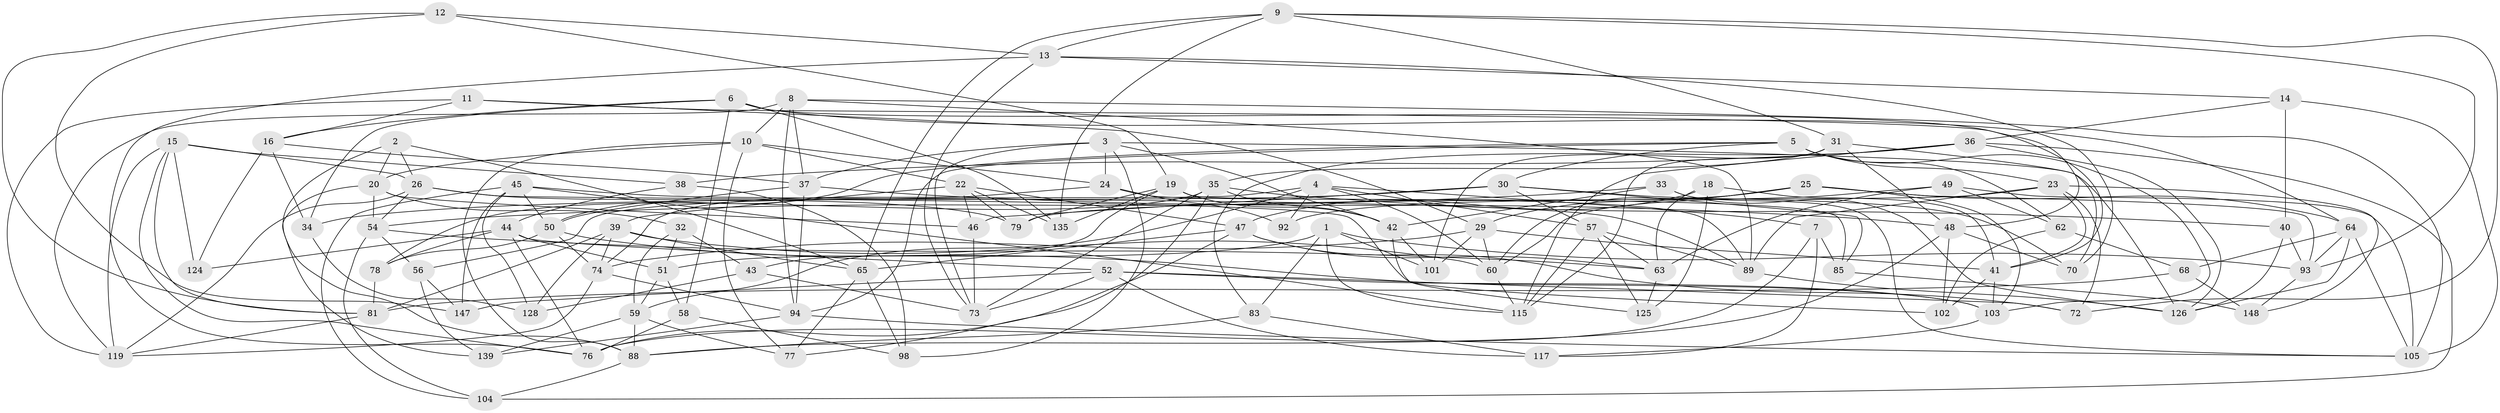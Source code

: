 // Generated by graph-tools (version 1.1) at 2025/52/02/27/25 19:52:28]
// undirected, 92 vertices, 235 edges
graph export_dot {
graph [start="1"]
  node [color=gray90,style=filled];
  1 [super="+107"];
  2;
  3 [super="+138"];
  4 [super="+71"];
  5 [super="+110"];
  6 [super="+21"];
  7;
  8 [super="+91"];
  9 [super="+82"];
  10 [super="+123"];
  11;
  12;
  13 [super="+134"];
  14 [super="+142"];
  15 [super="+17"];
  16 [super="+27"];
  18;
  19 [super="+66"];
  20 [super="+28"];
  22 [super="+146"];
  23 [super="+113"];
  24 [super="+108"];
  25 [super="+96"];
  26 [super="+118"];
  29 [super="+90"];
  30 [super="+80"];
  31 [super="+140"];
  32;
  33;
  34;
  35 [super="+97"];
  36 [super="+69"];
  37 [super="+114"];
  38;
  39 [super="+116"];
  40 [super="+53"];
  41 [super="+111"];
  42 [super="+75"];
  43;
  44 [super="+67"];
  45 [super="+99"];
  46;
  47 [super="+55"];
  48 [super="+87"];
  49;
  50 [super="+127"];
  51 [super="+109"];
  52 [super="+136"];
  54 [super="+61"];
  56;
  57 [super="+84"];
  58;
  59 [super="+121"];
  60 [super="+86"];
  62;
  63 [super="+144"];
  64 [super="+100"];
  65 [super="+137"];
  68;
  70;
  72;
  73 [super="+122"];
  74 [super="+95"];
  76 [super="+130"];
  77;
  78;
  79;
  81 [super="+129"];
  83;
  85;
  88 [super="+141"];
  89 [super="+145"];
  92;
  93 [super="+112"];
  94 [super="+133"];
  98;
  101;
  102;
  103 [super="+131"];
  104;
  105 [super="+106"];
  115 [super="+120"];
  117;
  119 [super="+143"];
  124;
  125;
  126 [super="+132"];
  128;
  135;
  139;
  147;
  148;
  1 -- 51 [weight=2];
  1 -- 83;
  1 -- 115;
  1 -- 101;
  1 -- 93;
  2 -- 65;
  2 -- 26;
  2 -- 88;
  2 -- 20;
  3 -- 42;
  3 -- 98;
  3 -- 126;
  3 -- 24;
  3 -- 73;
  3 -- 37;
  4 -- 56;
  4 -- 92;
  4 -- 60;
  4 -- 57;
  4 -- 59;
  4 -- 7;
  5 -- 50;
  5 -- 23;
  5 -- 94;
  5 -- 62;
  5 -- 30;
  5 -- 103;
  6 -- 48;
  6 -- 135;
  6 -- 16;
  6 -- 64;
  6 -- 34;
  6 -- 58;
  7 -- 117;
  7 -- 85;
  7 -- 76;
  8 -- 105;
  8 -- 89;
  8 -- 37;
  8 -- 10;
  8 -- 94;
  8 -- 119;
  9 -- 65;
  9 -- 72;
  9 -- 135;
  9 -- 13;
  9 -- 31;
  9 -- 93;
  10 -- 88;
  10 -- 22;
  10 -- 20;
  10 -- 24;
  10 -- 77;
  11 -- 16;
  11 -- 41;
  11 -- 119;
  11 -- 29;
  12 -- 147;
  12 -- 81;
  12 -- 19;
  12 -- 13;
  13 -- 70;
  13 -- 76;
  13 -- 73;
  13 -- 14;
  14 -- 40 [weight=3];
  14 -- 36;
  14 -- 105;
  15 -- 76;
  15 -- 124;
  15 -- 38;
  15 -- 26;
  15 -- 81;
  15 -- 119;
  16 -- 124 [weight=2];
  16 -- 34;
  16 -- 37;
  18 -- 125;
  18 -- 47;
  18 -- 63;
  18 -- 41;
  19 -- 85;
  19 -- 135;
  19 -- 43;
  19 -- 79;
  19 -- 42;
  20 -- 32;
  20 -- 54;
  20 -- 46;
  20 -- 139;
  22 -- 79;
  22 -- 135;
  22 -- 46;
  22 -- 47;
  22 -- 39;
  23 -- 79;
  23 -- 89;
  23 -- 72;
  23 -- 41;
  23 -- 148;
  24 -- 92 [weight=2];
  24 -- 89;
  24 -- 74;
  25 -- 29;
  25 -- 60;
  25 -- 103;
  25 -- 64;
  25 -- 92;
  25 -- 93;
  26 -- 119;
  26 -- 102;
  26 -- 54;
  26 -- 79;
  29 -- 101;
  29 -- 74;
  29 -- 60;
  29 -- 41;
  30 -- 34;
  30 -- 57;
  30 -- 46;
  30 -- 85;
  30 -- 70;
  31 -- 48;
  31 -- 101;
  31 -- 35;
  31 -- 115;
  31 -- 70;
  32 -- 43;
  32 -- 59;
  32 -- 51;
  33 -- 42;
  33 -- 105;
  33 -- 126;
  33 -- 54;
  34 -- 128;
  35 -- 77;
  35 -- 78;
  35 -- 73;
  35 -- 40;
  35 -- 42;
  36 -- 115;
  36 -- 126;
  36 -- 83;
  36 -- 38;
  36 -- 104;
  37 -- 94;
  37 -- 48;
  37 -- 50;
  38 -- 98;
  38 -- 44;
  39 -- 74;
  39 -- 128;
  39 -- 65;
  39 -- 60;
  39 -- 81;
  40 -- 93;
  40 -- 126;
  41 -- 102;
  41 -- 103;
  42 -- 101;
  42 -- 125;
  43 -- 128;
  43 -- 73;
  44 -- 51;
  44 -- 76;
  44 -- 124;
  44 -- 78;
  44 -- 52;
  45 -- 128;
  45 -- 147;
  45 -- 50;
  45 -- 104;
  45 -- 89;
  45 -- 115;
  46 -- 73;
  47 -- 63;
  47 -- 72;
  47 -- 65;
  47 -- 76;
  48 -- 102;
  48 -- 70;
  48 -- 88;
  49 -- 105;
  49 -- 62;
  49 -- 60;
  49 -- 63;
  50 -- 78;
  50 -- 103;
  50 -- 74;
  51 -- 59;
  51 -- 58;
  52 -- 147;
  52 -- 103;
  52 -- 72;
  52 -- 73;
  52 -- 117;
  54 -- 104;
  54 -- 63;
  54 -- 56;
  56 -- 139;
  56 -- 147;
  57 -- 89;
  57 -- 63;
  57 -- 115;
  57 -- 125;
  58 -- 98;
  58 -- 76;
  59 -- 77;
  59 -- 139;
  59 -- 88;
  60 -- 115;
  62 -- 102;
  62 -- 68;
  63 -- 125;
  64 -- 68;
  64 -- 126;
  64 -- 105;
  64 -- 93;
  65 -- 98;
  65 -- 77;
  68 -- 81;
  68 -- 148;
  74 -- 94;
  74 -- 119;
  78 -- 81;
  81 -- 119;
  83 -- 117;
  83 -- 88;
  85 -- 148;
  88 -- 104;
  89 -- 126;
  93 -- 148;
  94 -- 139;
  94 -- 105;
  103 -- 117;
}
